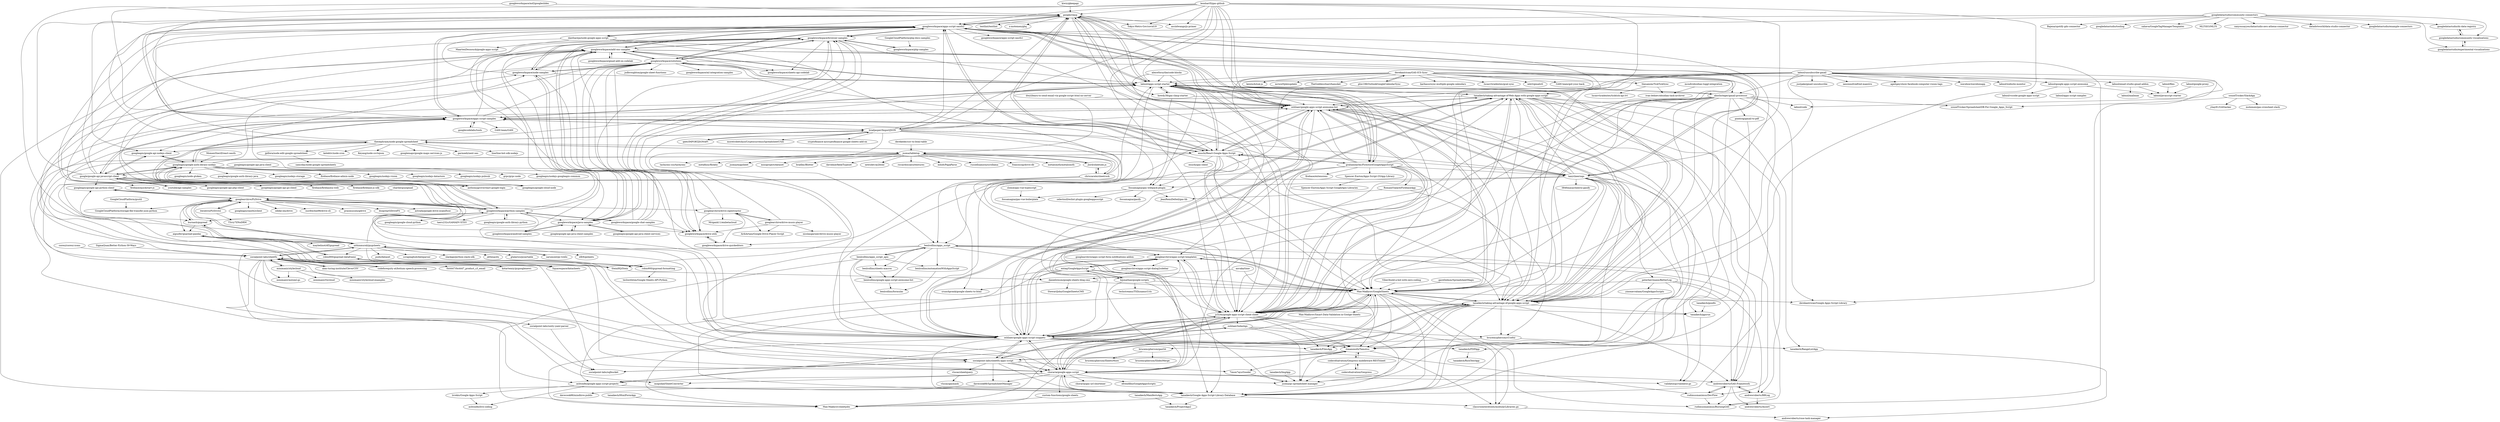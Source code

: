 digraph G {
"kiwiz/gkeepapi" -> "google/clasp" ["e"=1]
"googleworkspace/browser-samples" -> "googleworkspace/add-ons-samples"
"googleworkspace/browser-samples" -> "googleworkspace/solutions"
"googleworkspace/browser-samples" -> "googleworkspace/drive-utils"
"googleworkspace/browser-samples" -> "googleworkspace/node-samples"
"googleworkspace/browser-samples" -> "googleworkspace/drive-quickeditors"
"googleworkspace/browser-samples" -> "googleworkspace/php-samples"
"googleworkspace/browser-samples" -> "googleworkspace/apps-script-oauth2"
"googleworkspace/browser-samples" -> "labnol/apps-script-starter"
"googleworkspace/browser-samples" -> "googleworkspace/sheets-api-codelab"
"googleworkspace/browser-samples" -> "googleworkspace/java-samples"
"derekantrican/GAS-ICS-Sync" -> "derekantrican/Google-Apps-Script-Library"
"derekantrican/GAS-ICS-Sync" -> "phw198/OutlookGoogleCalendarSync" ["e"=1]
"derekantrican/GAS-ICS-Sync" -> "karbassi/sync-multiple-google-calendars"
"derekantrican/GAS-ICS-Sync" -> "oshliaer/google-apps-script-awesome-list"
"derekantrican/GAS-ICS-Sync" -> "lucasvtiradentes/gcal-sync"
"derekantrican/GAS-ICS-Sync" -> "labnol/apps-script-starter"
"derekantrican/GAS-ICS-Sync" -> "mbrt/gmailctl" ["e"=1]
"derekantrican/GAS-ICS-Sync" -> "thesamim/TickTickSync"
"derekantrican/GAS-ICS-Sync" -> "ahochsteger/gmail-processor"
"derekantrican/GAS-ICS-Sync" -> "tanaikech/taking-advantage-of-google-apps-script"
"derekantrican/GAS-ICS-Sync" -> "GAM-team/got-your-back" ["e"=1]
"derekantrican/GAS-ICS-Sync" -> "kewisch/ical.js" ["e"=1]
"derekantrican/GAS-ICS-Sync" -> "googlearchive/apps-script-templates"
"derekantrican/GAS-ICS-Sync" -> "mrworf/plexupdate" ["e"=1]
"derekantrican/GAS-ICS-Sync" -> "TheGoddessInari/hamsket" ["e"=1]
"Viber/build-a-bot-with-zero-coding" -> "Max-Makhrov/GoogleSheets" ["e"=1]
"coreui/coreui-icons" -> "socialpoint-labs/sheetfu" ["e"=1]
"google/clasp" -> "oshliaer/google-apps-script-awesome-list"
"google/clasp" -> "labnol/apps-script-starter"
"google/clasp" -> "googleworkspace/apps-script-oauth2"
"google/clasp" -> "googleworkspace/apps-script-samples"
"google/clasp" -> "enuchi/React-Google-Apps-Script"
"google/clasp" -> "Tokyo-Metro-Gov/covid19" ["e"=1]
"google/clasp" -> "asciidwango/js-primer" ["e"=1]
"google/clasp" -> "howdy39/gas-clasp-starter"
"google/clasp" -> "textlint/textlint" ["e"=1]
"google/clasp" -> "danthareja/node-google-apps-script"
"google/clasp" -> "x-motemen/ghq" ["e"=1]
"google/clasp" -> "grahamearley/FirestoreGoogleAppsScript"
"google/clasp" -> "jc324x/google-apps-script-cheat-sheet"
"google/clasp" -> "googleapis/google-api-nodejs-client" ["e"=1]
"google/clasp" -> "tanaikech/taking-advantage-of-google-apps-script"
"labnol/apps-script-starter" -> "oshliaer/google-apps-script-awesome-list"
"labnol/apps-script-starter" -> "enuchi/React-Google-Apps-Script"
"labnol/apps-script-starter" -> "jc324x/google-apps-script-cheat-sheet"
"labnol/apps-script-starter" -> "tanaikech/taking-advantage-of-google-apps-script"
"labnol/apps-script-starter" -> "googleworkspace/apps-script-oauth2"
"labnol/apps-script-starter" -> "google/clasp"
"labnol/apps-script-starter" -> "oshliaer/google-apps-script-snippets"
"labnol/apps-script-starter" -> "Max-Makhrov/GoogleSheets"
"labnol/apps-script-starter" -> "googleworkspace/apps-script-samples"
"labnol/apps-script-starter" -> "tanaikech/taking-advantage-of-Web-Apps-with-google-apps-script"
"labnol/apps-script-starter" -> "howdy39/gas-clasp-starter"
"labnol/apps-script-starter" -> "googleworkspace/solutions"
"labnol/apps-script-starter" -> "googleworkspace/add-ons-samples"
"labnol/apps-script-starter" -> "fossamagna/gas-webpack-plugin"
"labnol/apps-script-starter" -> "ahochsteger/gmail-processor"
"grahamearley/FirestoreGoogleAppsScript" -> "RomainVialard/FirebaseApp"
"grahamearley/FirestoreGoogleAppsScript" -> "oshliaer/google-apps-script-awesome-list"
"grahamearley/FirestoreGoogleAppsScript" -> "googleworkspace/apps-script-oauth2"
"grahamearley/FirestoreGoogleAppsScript" -> "tanaikech/taking-advantage-of-google-apps-script"
"grahamearley/FirestoreGoogleAppsScript" -> "labnol/apps-script-starter"
"grahamearley/FirestoreGoogleAppsScript" -> "enuchi/React-Google-Apps-Script"
"grahamearley/FirestoreGoogleAppsScript" -> "google/clasp"
"grahamearley/FirestoreGoogleAppsScript" -> "Max-Makhrov/GoogleSheets"
"grahamearley/FirestoreGoogleAppsScript" -> "choraria/google-apps-script"
"grahamearley/FirestoreGoogleAppsScript" -> "tani/cheeriogs"
"grahamearley/FirestoreGoogleAppsScript" -> "jc324x/google-apps-script-cheat-sheet"
"grahamearley/FirestoreGoogleAppsScript" -> "tanaikech/taking-advantage-of-Web-Apps-with-google-apps-script"
"grahamearley/FirestoreGoogleAppsScript" -> "oshliaer/google-apps-script-snippets"
"grahamearley/FirestoreGoogleAppsScript" -> "firebase/extensions" ["e"=1]
"grahamearley/FirestoreGoogleAppsScript" -> "Spencer-Easton/Apps-Script-GSApp-Library"
"tanaikech/taking-advantage-of-Web-Apps-with-google-apps-script" -> "tanaikech/taking-advantage-of-google-apps-script"
"tanaikech/taking-advantage-of-Web-Apps-with-google-apps-script" -> "choraria/google-apps-script"
"tanaikech/taking-advantage-of-Web-Apps-with-google-apps-script" -> "oshliaer/google-apps-script-snippets"
"tanaikech/taking-advantage-of-Web-Apps-with-google-apps-script" -> "jc324x/google-apps-script-cheat-sheet"
"tanaikech/taking-advantage-of-Web-Apps-with-google-apps-script" -> "tanaikech/Google-Apps-Script-Library-Database"
"tanaikech/taking-advantage-of-Web-Apps-with-google-apps-script" -> "tanaikech/ggsrun"
"tanaikech/taking-advantage-of-Web-Apps-with-google-apps-script" -> "socialpoint-labs/sheetfu-apps-script"
"tanaikech/taking-advantage-of-Web-Apps-with-google-apps-script" -> "Max-Makhrov/GoogleSheets"
"tanaikech/taking-advantage-of-Web-Apps-with-google-apps-script" -> "oshliaer/google-apps-script-awesome-list"
"tanaikech/taking-advantage-of-Web-Apps-with-google-apps-script" -> "labnol/apps-script-starter"
"tanaikech/taking-advantage-of-Web-Apps-with-google-apps-script" -> "andrewroberts/BBLog"
"tanaikech/taking-advantage-of-Web-Apps-with-google-apps-script" -> "andrewroberts/GAS-Framework"
"tanaikech/taking-advantage-of-Web-Apps-with-google-apps-script" -> "rudimusmaximus/DevFlow"
"tanaikech/taking-advantage-of-Web-Apps-with-google-apps-script" -> "tanaikech/RangeListApp"
"tanaikech/taking-advantage-of-Web-Apps-with-google-apps-script" -> "rudimusmaximus/BurningGAS"
"enuchi/React-Google-Apps-Script" -> "labnol/apps-script-starter"
"enuchi/React-Google-Apps-Script" -> "oshliaer/google-apps-script-awesome-list"
"enuchi/React-Google-Apps-Script" -> "google/clasp"
"enuchi/React-Google-Apps-Script" -> "googleworkspace/apps-script-oauth2"
"enuchi/React-Google-Apps-Script" -> "tanaikech/taking-advantage-of-google-apps-script"
"enuchi/React-Google-Apps-Script" -> "oshliaer/google-apps-script-snippets"
"enuchi/React-Google-Apps-Script" -> "enuchi/gas-client"
"enuchi/React-Google-Apps-Script" -> "tanaikech/taking-advantage-of-Web-Apps-with-google-apps-script"
"enuchi/React-Google-Apps-Script" -> "jc324x/google-apps-script-cheat-sheet"
"enuchi/React-Google-Apps-Script" -> "fossamagna/gas-webpack-plugin"
"enuchi/React-Google-Apps-Script" -> "ashtonfei/google-apps-script-projects"
"enuchi/React-Google-Apps-Script" -> "googleworkspace/apps-script-samples"
"enuchi/React-Google-Apps-Script" -> "socialpoint-labs/sheetfu-apps-script"
"enuchi/React-Google-Apps-Script" -> "grahamearley/FirestoreGoogleAppsScript"
"enuchi/React-Google-Apps-Script" -> "Max-Makhrov/GoogleSheets"
"tanaikech/taking-advantage-of-google-apps-script" -> "oshliaer/google-apps-script-snippets"
"tanaikech/taking-advantage-of-google-apps-script" -> "tanaikech/Google-Apps-Script-Library-Database"
"tanaikech/taking-advantage-of-google-apps-script" -> "tanaikech/taking-advantage-of-Web-Apps-with-google-apps-script"
"tanaikech/taking-advantage-of-google-apps-script" -> "jc324x/google-apps-script-cheat-sheet"
"tanaikech/taking-advantage-of-google-apps-script" -> "choraria/google-apps-script"
"tanaikech/taking-advantage-of-google-apps-script" -> "oshliaer/google-apps-script-awesome-list"
"tanaikech/taking-advantage-of-google-apps-script" -> "labnol/apps-script-starter"
"tanaikech/taking-advantage-of-google-apps-script" -> "Max-Makhrov/GoogleSheets"
"tanaikech/taking-advantage-of-google-apps-script" -> "andrewroberts/GAS-Framework"
"tanaikech/taking-advantage-of-google-apps-script" -> "tanaikech/ggsrun"
"tanaikech/taking-advantage-of-google-apps-script" -> "itmammoth/Tamotsu"
"tanaikech/taking-advantage-of-google-apps-script" -> "ashtonfei/google-apps-script-projects"
"tanaikech/taking-advantage-of-google-apps-script" -> "jsoma/gs-spreadsheet-manager"
"tanaikech/taking-advantage-of-google-apps-script" -> "tanaikech/FilesApp"
"tanaikech/taking-advantage-of-google-apps-script" -> "brucemcpherson/cUseful"
"charlierguo/gmail" -> "googlearchive/PyDrive" ["e"=1]
"googleworkspace/python-samples" -> "googlearchive/PyDrive"
"googleworkspace/python-samples" -> "googleapis/google-api-python-client" ["e"=1]
"googleworkspace/python-samples" -> "googleworkspace/apps-script-samples"
"googleworkspace/python-samples" -> "googleworkspace/google-chat-samples"
"googleworkspace/python-samples" -> "googleworkspace/browser-samples"
"googleworkspace/python-samples" -> "googleapis/google-auth-library-python" ["e"=1]
"googleworkspace/python-samples" -> "googleworkspace/apps-script-oauth2"
"googleworkspace/python-samples" -> "googleworkspace/solutions"
"googleworkspace/python-samples" -> "burnash/gspread" ["e"=1]
"googleworkspace/python-samples" -> "googleworkspace/node-samples"
"googleworkspace/python-samples" -> "googleworkspace/android-samples" ["e"=1]
"googleworkspace/python-samples" -> "googleapis/google-cloud-python" ["e"=1]
"googleworkspace/python-samples" -> "googleworkspace/java-samples"
"googleworkspace/python-samples" -> "googleworkspace/add-ons-samples"
"googleworkspace/python-samples" -> "taers232c/GAMADV-XTD3" ["e"=1]
"googleapis/google-api-python-client" -> "googleworkspace/python-samples" ["e"=1]
"googleapis/google-api-python-client" -> "googlearchive/PyDrive" ["e"=1]
"googleapis/google-cloud-node" -> "googleapis/google-auth-library-nodejs" ["e"=1]
"youtube/api-samples" -> "google/google-api-javascript-client" ["e"=1]
"howdy39/gas-clasp-starter" -> "fossamagna/gas-webpack-plugin"
"howdy39/gas-clasp-starter" -> "labnol/apps-script-starter"
"howdy39/gas-clasp-starter" -> "tanaikech/taking-advantage-of-google-apps-script"
"googleworkspace/apps-script-samples" -> "oshliaer/google-apps-script-awesome-list"
"googleworkspace/apps-script-samples" -> "googleworkspace/apps-script-oauth2"
"googleworkspace/apps-script-samples" -> "google/clasp"
"googleworkspace/apps-script-samples" -> "labnol/apps-script-starter"
"googleworkspace/apps-script-samples" -> "jc324x/google-apps-script-cheat-sheet"
"googleworkspace/apps-script-samples" -> "googleworkspace/solutions"
"googleworkspace/apps-script-samples" -> "enuchi/React-Google-Apps-Script"
"googleworkspace/apps-script-samples" -> "googleworkspace/python-samples"
"googleworkspace/apps-script-samples" -> "googleworkspace/add-ons-samples"
"googleworkspace/apps-script-samples" -> "googlecodelabs/tools" ["e"=1]
"googleworkspace/apps-script-samples" -> "bradjasper/ImportJSON"
"googleworkspace/apps-script-samples" -> "google/google-api-javascript-client"
"googleworkspace/apps-script-samples" -> "tanaikech/taking-advantage-of-google-apps-script"
"googleworkspace/apps-script-samples" -> "GAM-team/GAM" ["e"=1]
"googleworkspace/apps-script-samples" -> "googleapis/google-api-nodejs-client" ["e"=1]
"googleworkspace/node-samples" -> "googleworkspace/browser-samples"
"googleworkspace/node-samples" -> "googleworkspace/drive-utils"
"googleworkspace/node-samples" -> "googleworkspace/add-ons-samples"
"googleworkspace/node-samples" -> "googleworkspace/solutions"
"googleworkspace/node-samples" -> "googleworkspace/java-samples"
"googleworkspace/node-samples" -> "googleworkspace/apps-script-oauth2"
"googleworkspace/node-samples" -> "labnol/apps-script-starter"
"googleworkspace/add-ons-samples" -> "googleworkspace/solutions"
"googleworkspace/add-ons-samples" -> "googleworkspace/browser-samples"
"googleworkspace/add-ons-samples" -> "googleworkspace/gmail-add-on-codelab"
"googleworkspace/add-ons-samples" -> "googleworkspace/sheets-api-codelab"
"googleworkspace/add-ons-samples" -> "googleworkspace/drive-utils"
"googleworkspace/add-ons-samples" -> "choraria/google-apps-script"
"googleworkspace/add-ons-samples" -> "tanaikech/taking-advantage-of-google-apps-script"
"googleworkspace/add-ons-samples" -> "googleworkspace/apps-script-oauth2"
"googleworkspace/add-ons-samples" -> "labnol/apps-script-starter"
"googleworkspace/add-ons-samples" -> "oshliaer/google-apps-script-snippets"
"googleworkspace/add-ons-samples" -> "googleworkspace/node-samples"
"googleworkspace/add-ons-samples" -> "rudimusmaximus/BurningGAS"
"googleworkspace/add-ons-samples" -> "tanaikech/Google-Apps-Script-Library-Database"
"socialpoint-labs/sheetfu-apps-script" -> "itmammoth/Tamotsu"
"socialpoint-labs/sheetfu-apps-script" -> "jsoma/gs-spreadsheet-manager"
"socialpoint-labs/sheetfu-apps-script" -> "7imon7ays/Goodel"
"socialpoint-labs/sheetfu-apps-script" -> "socialpoint-labs/sqlbucket"
"socialpoint-labs/sheetfu-apps-script" -> "oshliaer/google-apps-script-snippets"
"socialpoint-labs/sheetfu-apps-script" -> "jc324x/google-apps-script-cheat-sheet"
"socialpoint-labs/sheetfu-apps-script" -> "davecook88/SpreadsheetManager"
"socialpoint-labs/sheetfu-apps-script" -> "vlucas/sheetquery"
"socialpoint-labs/sheetfu-apps-script" -> "tanaikech/Google-Apps-Script-Library-Database"
"socialpoint-labs/sheetfu-apps-script" -> "choraria/google-apps-script"
"socialpoint-labs/sheetfu" -> "socialpoint-labs/sqlbucket"
"socialpoint-labs/sheetfu" -> "socialpoint-labs/sheetfu-apps-script"
"socialpoint-labs/sheetfu" -> "Squarespace/datasheets" ["e"=1]
"socialpoint-labs/sheetfu" -> "SteinHQ/Stein" ["e"=1]
"socialpoint-labs/sheetfu" -> "nithinmurali/pygsheets"
"socialpoint-labs/sheetfu" -> "alan-turing-institute/CleverCSV" ["e"=1]
"socialpoint-labs/sheetfu" -> "codeforequity-at/botium-speech-processing" ["e"=1]
"socialpoint-labs/sheetfu" -> "minimaxir/stylecloud"
"socialpoint-labs/sheetfu" -> "socialpoint-labs/unity-yaml-parser"
"socialpoint-labs/sheetfu" -> "oshliaer/google-apps-script-awesome-list"
"socialpoint-labs/sheetfu" -> "minimaxir/automl-gs" ["e"=1]
"socialpoint-labs/sheetfu" -> "0x4447/0x4447_product_s3_email" ["e"=1]
"socialpoint-labs/sheetfu" -> "kotartemiy/pygooglenews" ["e"=1]
"googleworkspace/php-samples" -> "googleworkspace/browser-samples"
"googleapis/google-api-java-client-services" -> "googleworkspace/java-samples" ["e"=1]
"googleworkspace/java-samples" -> "googleapis/google-api-java-client-services" ["e"=1]
"googleworkspace/java-samples" -> "googleworkspace/android-samples" ["e"=1]
"googleworkspace/java-samples" -> "googleworkspace/node-samples"
"googleworkspace/java-samples" -> "google/google-api-java-client-samples" ["e"=1]
"googleworkspace/java-samples" -> "googleworkspace/browser-samples"
"googleworkspace/java-samples" -> "googleworkspace/add-ons-samples"
"SteinHQ/Stein" -> "socialpoint-labs/sheetfu" ["e"=1]
"SteinHQ/Stein" -> "danielireson/google-sheets-blog-cms" ["e"=1]
"googledatastudio/community-connectors" -> "googledatastudio/example-connectors"
"googledatastudio/community-connectors" -> "googledatastudio/ds-data-registry"
"googledatastudio/community-connectors" -> "Bajena/spotify-gds-connector"
"googledatastudio/community-connectors" -> "googledatastudio/community-visualizations"
"googledatastudio/community-connectors" -> "googledatastudio/tooling"
"googledatastudio/community-connectors" -> "googledatastudio/experimental-visualizations"
"googledatastudio/community-connectors" -> "sahava/GoogleTagManagerTemplates" ["e"=1]
"googledatastudio/community-connectors" -> "MLTSEO/MLTS" ["e"=1]
"googledatastudio/community-connectors" -> "canyousayyes/datastudio-aws-athena-connector"
"googledatastudio/community-connectors" -> "datadotworld/data-studio-connector"
"googledatastudio/community-connectors" -> "googleworkspace/apps-script-oauth2"
"googledatastudio/community-connectors" -> "googleworkspace/browser-samples"
"googlearchive/PyDrive" -> "googleworkspace/python-samples"
"googlearchive/PyDrive" -> "iterative/PyDrive2"
"googlearchive/PyDrive" -> "googleapis/google-api-python-client" ["e"=1]
"googlearchive/PyDrive" -> "burnash/gspread" ["e"=1]
"googlearchive/PyDrive" -> "googleapis/oauth2client" ["e"=1]
"googlearchive/PyDrive" -> "nithinmurali/pygsheets"
"googlearchive/PyDrive" -> "odeke-em/drive" ["e"=1]
"googlearchive/PyDrive" -> "nurdtechie98/drive-cli" ["e"=1]
"googlearchive/PyDrive" -> "prasmussen/gdrive" ["e"=1]
"googlearchive/PyDrive" -> "googlearchive/drive-zipextractor"
"googlearchive/PyDrive" -> "googleworkspace/drive-utils"
"googlearchive/PyDrive" -> "aiguofer/gspread-pandas"
"googlearchive/PyDrive" -> "GoogleCloudPlatform/storage-file-transfer-json-python"
"googlearchive/PyDrive" -> "dsoprea/GDriveFS" ["e"=1]
"googlearchive/PyDrive" -> "astrada/google-drive-ocamlfuse" ["e"=1]
"labnol/google-apps-script-awesome" -> "labnol/apps-script-samples"
"labnol/google-apps-script-awesome" -> "labnol/javascript-starter"
"labnol/google-apps-script-awesome" -> "labnol/vscode-google-apps-script"
"alan-turing-institute/CleverCSV" -> "socialpoint-labs/sheetfu" ["e"=1]
"googlearchive/drive-zipextractor" -> "googleworkspace/drive-utils"
"googlearchive/drive-zipextractor" -> "googleworkspace/drive-quickeditors"
"googlearchive/drive-zipextractor" -> "googlearchive/drive-music-player"
"googlearchive/drive-zipextractor" -> "googleworkspace/solutions"
"googlearchive/drive-zipextractor" -> "googleworkspace/browser-samples"
"googlearchive/drive-zipextractor" -> "Mrigank11/embetacloud" ["e"=1]
"googlearchive/drive-zipextractor" -> "ArdiArtani/Google-Drive-Player-Script" ["e"=1]
"clomie/gas-vue-typescript" -> "fossamagna/gas-vue-boilerplate"
"googleworkspace/drive-utils" -> "googleworkspace/drive-quickeditors"
"googledatastudio/experimental-visualizations" -> "googledatastudio/community-visualizations"
"socialpoint-labs/unity-yaml-parser" -> "socialpoint-labs/sqlbucket"
"hijonathan/google-scripts" -> "oshliaer/google-apps-script-snippets"
"hijonathan/google-scripts" -> "entaq/GoogleAppsScript"
"hijonathan/google-scripts" -> "Max-Makhrov/GoogleSheets"
"hijonathan/google-scripts" -> "googlearchive/apps-script-templates"
"hijonathan/google-scripts" -> "techstreams/TSDynamicUrls"
"hijonathan/google-scripts" -> "jsoma/gs-spreadsheet-manager"
"tani/cheeriogs" -> "3846masa/cheerio-gasify"
"tani/cheeriogs" -> "tanaikech/taking-advantage-of-google-apps-script"
"tani/cheeriogs" -> "oshliaer/google-apps-script-awesome-list"
"tani/cheeriogs" -> "fossamagna/gas-webpack-plugin"
"tani/cheeriogs" -> "choraria/google-apps-script"
"tani/cheeriogs" -> "googleworkspace/apps-script-oauth2"
"tani/cheeriogs" -> "itmammoth/Tamotsu"
"tani/cheeriogs" -> "jc324x/google-apps-script-cheat-sheet"
"tani/cheeriogs" -> "tanaikech/taking-advantage-of-Web-Apps-with-google-apps-script"
"tani/cheeriogs" -> "tanaikech/Google-Apps-Script-Library-Database"
"tani/cheeriogs" -> "validatorgs/validator.gs"
"tani/cheeriogs" -> "peterherrmann/BetterLog"
"tani/cheeriogs" -> "enuchi/React-Google-Apps-Script"
"tani/cheeriogs" -> "Max-Makhrov/GoogleSheets"
"tani/cheeriogs" -> "labnol/apps-script-starter"
"robin900/gspread-formatting" -> "robin900/gspread-dataframe"
"robin900/gspread-formatting" -> "techwithtim/Google-Sheets-API-Python"
"tanaikech/goodls" -> "tanaikech/ggsrun" ["e"=1]
"googleworkspace/google-chat-samples" -> "googleworkspace/add-ons-samples"
"googleworkspace/google-chat-samples" -> "googleworkspace/solutions"
"googleworkspace/google-chat-samples" -> "googleworkspace/python-samples"
"googleworkspace/google-chat-samples" -> "googleworkspace/drive-utils"
"googleworkspace/google-chat-samples" -> "googleworkspace/browser-samples"
"googleworkspace/google-chat-samples" -> "googleworkspace/apps-script-oauth2"
"classroomtechtools/modularLibraries.gs" -> "andrewroberts/rose-task-manager"
"danielireson/google-sheets-blog-cms" -> "StewartJohn/GoogleSheetsCMS"
"danielireson/google-sheets-blog-cms" -> "Max-Makhrov/GoogleSheets"
"danielireson/google-sheets-blog-cms" -> "crunchprank/google-sheets-to-html"
"googleworkspace/android-samples" -> "googleworkspace/java-samples" ["e"=1]
"googledatastudio/community-visualizations" -> "googledatastudio/experimental-visualizations"
"googledatastudio/community-visualizations" -> "googledatastudio/ds-data-registry"
"tanaikech/RangeListApp" -> "andrewroberts/rose-task-manager"
"labnol/google-proxy" -> "labnol/javascript-starter"
"labnol/email-studio-gmail-addon" -> "labnol/javascript-starter"
"labnol/email-studio-gmail-addon" -> "labnol/mailman"
"socialpoint-labs/sqlbucket" -> "socialpoint-labs/sheetfu-apps-script"
"coderofsalvation/Gexpress" -> "coderofsalvation/Gexpress-middleware-RESTsheet"
"choraria/google-apps-script" -> "tanaikech/Google-Apps-Script-Library-Database"
"choraria/google-apps-script" -> "validatorgs/validator.gs"
"choraria/google-apps-script" -> "jc324x/google-apps-script-cheat-sheet"
"choraria/google-apps-script" -> "tanaikech/taking-advantage-of-google-apps-script"
"choraria/google-apps-script" -> "oshliaer/google-apps-script-snippets"
"choraria/google-apps-script" -> "Max-Makhrov/sheetjobs"
"choraria/google-apps-script" -> "custom-functions/google-sheets"
"choraria/google-apps-script" -> "Max-Makhrov/GoogleSheets"
"choraria/google-apps-script" -> "choraria/gas-url-shortener"
"choraria/google-apps-script" -> "efremfilho/GoogleAppsScripts"
"choraria/google-apps-script" -> "tanaikech/taking-advantage-of-Web-Apps-with-google-apps-script"
"choraria/google-apps-script" -> "mogsdad/SheetConverter"
"choraria/google-apps-script" -> "ashtonfei/google-apps-script-projects"
"choraria/google-apps-script" -> "andrewroberts/GAS-Framework"
"choraria/google-apps-script" -> "davecook88/SpreadsheetManager"
"tanaikech/ManifestsApp" -> "tanaikech/ProjectApp2"
"googleworkspace/solutions" -> "googleworkspace/add-ons-samples"
"googleworkspace/solutions" -> "googleworkspace/browser-samples"
"googleworkspace/solutions" -> "jc324x/google-apps-script-cheat-sheet"
"googleworkspace/solutions" -> "googleworkspace/drive-utils"
"googleworkspace/solutions" -> "labnol/apps-script-starter"
"googleworkspace/solutions" -> "jsdbroughton/google-sheet-functions"
"googleworkspace/solutions" -> "choraria/google-apps-script"
"googleworkspace/solutions" -> "googleworkspace/sheets-api-codelab"
"googleworkspace/solutions" -> "googleworkspace/apps-script-oauth2"
"googleworkspace/solutions" -> "tanaikech/taking-advantage-of-google-apps-script"
"googleworkspace/solutions" -> "googleworkspace/node-samples"
"googleworkspace/solutions" -> "oshliaer/google-apps-script-snippets"
"googleworkspace/solutions" -> "googleworkspace/ml-integration-samples"
"andrewroberts/BBLog" -> "andrewroberts/Assert"
"andrewroberts/BBLog" -> "andrewroberts/GAS-Framework"
"googledatastudio/ds-data-registry" -> "googledatastudio/community-visualizations"
"googleworkspace/gmail-add-on-codelab" -> "googleworkspace/add-ons-samples"
"benlcollins/sheets-macros" -> "benlcollins/google-apps-script-awesome-list"
"benlcollins/google-apps-script-awesome-list" -> "benlcollins/formulas"
"Max-Makhrov/Smart-Data-Validation-in-Goolge-Sheets" -> "Max-Makhrov/sheetjobs"
"coderofsalvation/Gexpress-middleware-RESTsheet" -> "coderofsalvation/Gexpress"
"coderofsalvation/Gexpress-middleware-RESTsheet" -> "itmammoth/Tamotsu"
"coderofsalvation/Gexpress-middleware-RESTsheet" -> "jsoma/gs-spreadsheet-manager"
"google/google-api-javascript-client" -> "googleapis/google-api-nodejs-client" ["e"=1]
"google/google-api-javascript-client" -> "googleapis/google-auth-library-nodejs"
"google/google-api-javascript-client" -> "googleworkspace/browser-samples"
"google/google-api-javascript-client" -> "googleworkspace/apps-script-oauth2"
"google/google-api-javascript-client" -> "googleworkspace/apps-script-samples"
"google/google-api-javascript-client" -> "googleapis/google-cloud-node" ["e"=1]
"google/google-api-javascript-client" -> "googleapis/google-api-python-client" ["e"=1]
"google/google-api-javascript-client" -> "googleapis/google-api-php-client" ["e"=1]
"google/google-api-javascript-client" -> "googleapis/google-api-go-client" ["e"=1]
"google/google-api-javascript-client" -> "firebase/firebaseui-web" ["e"=1]
"google/google-api-javascript-client" -> "google/clasp"
"google/google-api-javascript-client" -> "firebase/firebase-js-sdk" ["e"=1]
"google/google-api-javascript-client" -> "youtube/api-samples" ["e"=1]
"google/google-api-javascript-client" -> "firebase/quickstart-js" ["e"=1]
"google/google-api-javascript-client" -> "anthonyjgrove/react-google-login" ["e"=1]
"googleworkspace/apps-script-oauth2" -> "oshliaer/google-apps-script-awesome-list"
"googleworkspace/apps-script-oauth2" -> "labnol/apps-script-starter"
"googleworkspace/apps-script-oauth2" -> "googleworkspace/apps-script-samples"
"googleworkspace/apps-script-oauth2" -> "google/clasp"
"googleworkspace/apps-script-oauth2" -> "enuchi/React-Google-Apps-Script"
"googleworkspace/apps-script-oauth2" -> "googleworkspace/add-ons-samples"
"googleworkspace/apps-script-oauth2" -> "jc324x/google-apps-script-cheat-sheet"
"googleworkspace/apps-script-oauth2" -> "googleworkspace/apps-script-oauth1"
"googleworkspace/apps-script-oauth2" -> "tanaikech/taking-advantage-of-google-apps-script"
"googleworkspace/apps-script-oauth2" -> "danthareja/node-google-apps-script"
"googleworkspace/apps-script-oauth2" -> "googleworkspace/solutions"
"googleworkspace/apps-script-oauth2" -> "grahamearley/FirestoreGoogleAppsScript"
"googleworkspace/apps-script-oauth2" -> "googleworkspace/browser-samples"
"googleworkspace/apps-script-oauth2" -> "tani/cheeriogs"
"googleworkspace/apps-script-oauth2" -> "oshliaer/google-apps-script-snippets"
"soundTricker/SlackApp" -> "motemen/gas-cronsheet-slack"
"soundTricker/SlackApp" -> "yhay81/GASlacker"
"soundTricker/SlackApp" -> "soundTricker/SpreadsheetDB-For-Google_Apps_Script"
"burnash/gspread" -> "nithinmurali/pygsheets" ["e"=1]
"burnash/gspread" -> "googlearchive/PyDrive" ["e"=1]
"burnash/gspread" -> "aiguofer/gspread-pandas" ["e"=1]
"kotartemiy/pygooglenews" -> "socialpoint-labs/sheetfu" ["e"=1]
"google/google-api-java-client-samples" -> "googleworkspace/java-samples" ["e"=1]
"googleapis/google-api-java-client" -> "googleworkspace/java-samples" ["e"=1]
"googleapis/google-api-java-client" -> "google/google-api-javascript-client" ["e"=1]
"googlearchive/apps-script-form-notifications-addon" -> "googlearchive/apps-script-dialog2sidebar"
"minimaxir/stylecloud" -> "minimaxir/twcloud"
"minimaxir/stylecloud" -> "socialpoint-labs/sheetfu"
"minimaxir/stylecloud" -> "minimaxir/stylecloud-examples"
"minimaxir/stylecloud" -> "minimaxir/automl-gs" ["e"=1]
"codeforequity-at/botium-speech-processing" -> "socialpoint-labs/sheetfu" ["e"=1]
"iterative/PyDrive2" -> "googlearchive/PyDrive"
"iterative/PyDrive2" -> "T3rry7f/NoDRM" ["e"=1]
"googlearchive/drive-music-player" -> "googlearchive/drive-zipextractor"
"googlearchive/drive-music-player" -> "googleworkspace/drive-utils"
"googlearchive/drive-music-player" -> "googleworkspace/browser-samples"
"googlearchive/drive-music-player" -> "ArdiArtani/Google-Drive-Player-Script" ["e"=1]
"googlearchive/drive-music-player" -> "nicolasgarnier/drive-music-player"
"googlearchive/apps-script-templates" -> "Max-Makhrov/GoogleSheets"
"googlearchive/apps-script-templates" -> "oshliaer/google-apps-script-snippets"
"googlearchive/apps-script-templates" -> "googlearchive/apps-script-dialog2sidebar"
"googlearchive/apps-script-templates" -> "jc324x/google-apps-script-cheat-sheet"
"googlearchive/apps-script-templates" -> "andrewroberts/GAS-Framework"
"googlearchive/apps-script-templates" -> "tanaikech/Google-Apps-Script-Library-Database"
"googlearchive/apps-script-templates" -> "entaq/GoogleAppsScript"
"qeet/IMPORTJSONAPI" -> "bradjasper/ImportJSON"
"ashtonfei/google-apps-script-projects" -> "ashtonfei/live-coding"
"ashtonfei/google-apps-script-projects" -> "tanaikech/Google-Apps-Script-Library-Database"
"ashtonfei/google-apps-script-projects" -> "lsvekis/Google-Apps-Script"
"garethdmm/SpreadsheetMagic" -> "Max-Makhrov/GoogleSheets"
"tanaikech/Google-Apps-Script-Library-Database" -> "tanaikech/ProjectApp2"
"tanaikech/Google-Apps-Script-Library-Database" -> "choraria/google-apps-script"
"tanaikech/Google-Apps-Script-Library-Database" -> "classroomtechtools/modularLibraries.gs"
"tanaikech/Google-Apps-Script-Library-Database" -> "Max-Makhrov/sheetjobs"
"pixelcog/gmail-to-pdf" -> "tanaikech/PDFApp"
"davecook88/SpreadsheetManager" -> "davecook88/mindhive-public"
"7imon7ays/Goodel" -> "jsoma/gs-spreadsheet-manager"
"jsoma/tabletop" -> "jlord/sheetsee.js" ["e"=1]
"jsoma/tabletop" -> "jsoma/mapsheet"
"jsoma/tabletop" -> "chriszarate/sheetrock"
"jsoma/tabletop" -> "misoproject/dataset" ["e"=1]
"jsoma/tabletop" -> "theoephraim/node-google-spreadsheet"
"jsoma/tabletop" -> "bradley/Blotter" ["e"=1]
"jsoma/tabletop" -> "davidmerfield/Typeset" ["e"=1]
"jsoma/tabletop" -> "newsdev/ai2html" ["e"=1]
"jsoma/tabletop" -> "riccardoscalco/textures" ["e"=1]
"jsoma/tabletop" -> "mholt/PapaParse" ["e"=1]
"jsoma/tabletop" -> "russellsamora/scrollama" ["e"=1]
"jsoma/tabletop" -> "franciscop/drive-db" ["e"=1]
"jsoma/tabletop" -> "metalsmith/metalsmith" ["e"=1]
"jsoma/tabletop" -> "tachyons-css/tachyons" ["e"=1]
"jsoma/tabletop" -> "metafizzy/flickity" ["e"=1]
"derekeder/csv-to-html-table" -> "jsoma/tabletop" ["e"=1]
"googleapis/google-auth-library-nodejs" -> "googleapis/google-api-nodejs-client" ["e"=1]
"googleapis/google-auth-library-nodejs" -> "googleapis/google-cloud-node" ["e"=1]
"googleapis/google-auth-library-nodejs" -> "google/google-api-javascript-client"
"googleapis/google-auth-library-nodejs" -> "anthonyjgrove/react-google-login" ["e"=1]
"googleapis/google-auth-library-nodejs" -> "googleapis/node-gtoken"
"googleapis/google-auth-library-nodejs" -> "googleapis/google-auth-library-java" ["e"=1]
"googleapis/google-auth-library-nodejs" -> "googleapis/nodejs-storage" ["e"=1]
"googleapis/google-auth-library-nodejs" -> "firebase/firebase-admin-node" ["e"=1]
"googleapis/google-auth-library-nodejs" -> "googleworkspace/node-samples"
"googleapis/google-auth-library-nodejs" -> "googleapis/nodejs-vision" ["e"=1]
"googleapis/google-auth-library-nodejs" -> "theoephraim/node-google-spreadsheet"
"googleapis/google-auth-library-nodejs" -> "googleapis/nodejs-datastore" ["e"=1]
"googleapis/google-auth-library-nodejs" -> "googleapis/nodejs-pubsub" ["e"=1]
"googleapis/google-auth-library-nodejs" -> "grpc/grpc-node" ["e"=1]
"googleapis/google-auth-library-nodejs" -> "googleapis/nodejs-googleapis-common" ["e"=1]
"sarumont/py-trello" -> "nithinmurali/pygsheets" ["e"=1]
"danthareja/node-google-apps-script" -> "MaartenDesnouck/google-apps-script"
"danthareja/node-google-apps-script" -> "googleworkspace/apps-script-oauth2"
"danthareja/node-google-apps-script" -> "itmammoth/Tamotsu"
"danthareja/node-google-apps-script" -> "googlearchive/apps-script-templates"
"danthareja/node-google-apps-script" -> "oshliaer/google-apps-script-snippets"
"mcndt/obsidian-toggl-integration" -> "ivan-lednev/obsidian-task-archiver" ["e"=1]
"brucemcpherson/cUseful" -> "tanaikech/RangeListApp"
"brucemcpherson/cUseful" -> "brucemcpherson/gasGit"
"vlucas/sheetquery" -> "vlucas/gasmask"
"googleworkspace/drive-quickeditors" -> "googleworkspace/drive-utils"
"brucemcpherson/gasGit" -> "brucemcpherson/SlidesMerge"
"brucemcpherson/gasGit" -> "brucemcpherson/SheetsMore"
"lsvekis/Google-Apps-Script" -> "ashtonfei/live-coding"
"benlcollins/automationWithAppsScript" -> "benlcollins/formulas"
"MomenSherif/react-oauth" -> "googleapis/google-auth-library-nodejs" ["e"=1]
"dwyl/learn-to-send-email-via-google-script-html-no-server" -> "jsoma/tabletop" ["e"=1]
"dwyl/learn-to-send-email-via-google-script-html-no-server" -> "oshliaer/google-apps-script-awesome-list" ["e"=1]
"peterherrmann/BetterLog" -> "itmammoth/Tamotsu"
"peterherrmann/BetterLog" -> "andrewroberts/BBLog"
"peterherrmann/BetterLog" -> "andrewroberts/GAS-Framework"
"peterherrmann/BetterLog" -> "Max-Makhrov/GoogleSheets"
"peterherrmann/BetterLog" -> "yinonavraham/GoogleAppsScripts"
"tanaikech/HtmlFormApp" -> "Max-Makhrov/sheetjobs"
"Spencer-Easton/Apps-Script-GSApp-Library" -> "Spencer-Easton/Apps-Script-GoogleApis-Libraries"
"andrewroberts/GAS-Framework" -> "andrewroberts/Assert"
"andrewroberts/GAS-Framework" -> "andrewroberts/BBLog"
"andrewroberts/GAS-Framework" -> "rudimusmaximus/DevFlow"
"andrewroberts/GAS-Framework" -> "rudimusmaximus/BurningGAS"
"jlord/sheetsee.js" -> "jsoma/tabletop" ["e"=1]
"jlord/sheetsee.js" -> "chriszarate/sheetrock" ["e"=1]
"chriszarate/sheetrock" -> "jsoma/tabletop"
"chriszarate/sheetrock" -> "benlcollins/apps_script"
"chriszarate/sheetrock" -> "jlord/sheetsee.js" ["e"=1]
"chriszarate/sheetrock" -> "crunchprank/google-sheets-to-html"
"chriszarate/sheetrock" -> "labnol/apps-script-starter"
"googlecodelabs/tools" -> "googleworkspace/apps-script-samples" ["e"=1]
"anthonyjgrove/react-google-login" -> "googleapis/google-auth-library-nodejs" ["e"=1]
"oshliaer/google-apps-script-snippets" -> "jc324x/google-apps-script-cheat-sheet"
"oshliaer/google-apps-script-snippets" -> "Max-Makhrov/GoogleSheets"
"oshliaer/google-apps-script-snippets" -> "tanaikech/taking-advantage-of-google-apps-script"
"oshliaer/google-apps-script-snippets" -> "choraria/google-apps-script"
"oshliaer/google-apps-script-snippets" -> "googlearchive/apps-script-templates"
"oshliaer/google-apps-script-snippets" -> "rudimusmaximus/DevFlow"
"oshliaer/google-apps-script-snippets" -> "oshliaer/google-apps-script-awesome-list"
"oshliaer/google-apps-script-snippets" -> "tanaikech/FilesApp"
"oshliaer/google-apps-script-snippets" -> "tanaikech/Google-Apps-Script-Library-Database"
"oshliaer/google-apps-script-snippets" -> "tanaikech/PDFApp"
"oshliaer/google-apps-script-snippets" -> "tanaikech/taking-advantage-of-Web-Apps-with-google-apps-script"
"oshliaer/google-apps-script-snippets" -> "socialpoint-labs/sheetfu-apps-script"
"oshliaer/google-apps-script-snippets" -> "Max-Makhrov/sheetjobs"
"oshliaer/google-apps-script-snippets" -> "itmammoth/Tamotsu"
"oshliaer/google-apps-script-snippets" -> "oshliaer/lodashgs"
"benlcollins/apps_script" -> "choraria/google-apps-script"
"benlcollins/apps_script" -> "benlcollins/apps_script_apis"
"benlcollins/apps_script" -> "benlcollins/google-apps-script-awesome-list"
"benlcollins/apps_script" -> "Max-Makhrov/GoogleSheets"
"benlcollins/apps_script" -> "andrewroberts/GAS-Framework"
"benlcollins/apps_script" -> "benlcollins/automationWithAppsScript"
"benlcollins/apps_script" -> "benlcollins/sheets-macros"
"benlcollins/apps_script" -> "tanaikech/Google-Apps-Script-Library-Database"
"benlcollins/apps_script" -> "mogsdad/SheetConverter"
"benlcollins/apps_script" -> "googlearchive/apps-script-templates"
"labnol/files" -> "labnol/javascript-starter"
"custom-functions/google-sheets" -> "Max-Makhrov/sheetjobs"
"alexwforsythe/code-blocks" -> "jc324x/google-apps-script-cheat-sheet"
"alexwforsythe/code-blocks" -> "oshliaer/google-apps-script-awesome-list"
"alexwforsythe/code-blocks" -> "labnol/apps-script-starter"
"jc324x/google-apps-script-cheat-sheet" -> "oshliaer/google-apps-script-snippets"
"jc324x/google-apps-script-cheat-sheet" -> "Max-Makhrov/GoogleSheets"
"jc324x/google-apps-script-cheat-sheet" -> "oshliaer/google-apps-script-awesome-list"
"jc324x/google-apps-script-cheat-sheet" -> "choraria/google-apps-script"
"jc324x/google-apps-script-cheat-sheet" -> "tanaikech/taking-advantage-of-google-apps-script"
"jc324x/google-apps-script-cheat-sheet" -> "labnol/apps-script-starter"
"jc324x/google-apps-script-cheat-sheet" -> "googlearchive/apps-script-templates"
"jc324x/google-apps-script-cheat-sheet" -> "tanaikech/Google-Apps-Script-Library-Database"
"jc324x/google-apps-script-cheat-sheet" -> "socialpoint-labs/sheetfu-apps-script"
"jc324x/google-apps-script-cheat-sheet" -> "tanaikech/taking-advantage-of-Web-Apps-with-google-apps-script"
"jc324x/google-apps-script-cheat-sheet" -> "ashtonfei/google-apps-script-projects"
"jc324x/google-apps-script-cheat-sheet" -> "itmammoth/Tamotsu"
"jc324x/google-apps-script-cheat-sheet" -> "classroomtechtools/modularLibraries.gs"
"jc324x/google-apps-script-cheat-sheet" -> "oshliaer/lodashgs"
"jc324x/google-apps-script-cheat-sheet" -> "tanaikech/FilesApp"
"leonhartX/gas-github" -> "oshliaer/google-apps-script-awesome-list"
"leonhartX/gas-github" -> "google/clasp"
"leonhartX/gas-github" -> "googleworkspace/apps-script-samples"
"leonhartX/gas-github" -> "googleworkspace/apps-script-oauth2"
"leonhartX/gas-github" -> "labnol/apps-script-starter"
"leonhartX/gas-github" -> "tanaikech/taking-advantage-of-google-apps-script"
"leonhartX/gas-github" -> "oshliaer/google-apps-script-snippets"
"leonhartX/gas-github" -> "enuchi/React-Google-Apps-Script"
"leonhartX/gas-github" -> "jc324x/google-apps-script-cheat-sheet"
"leonhartX/gas-github" -> "tanaikech/taking-advantage-of-Web-Apps-with-google-apps-script"
"leonhartX/gas-github" -> "Tokyo-Metro-Gov/covid19" ["e"=1]
"leonhartX/gas-github" -> "grahamearley/FirestoreGoogleAppsScript"
"leonhartX/gas-github" -> "bradjasper/ImportJSON"
"leonhartX/gas-github" -> "asciidwango/js-primer" ["e"=1]
"leonhartX/gas-github" -> "tani/cheeriogs"
"nithinmurali/pygsheets" -> "burnash/gspread" ["e"=1]
"nithinmurali/pygsheets" -> "aiguofer/gspread-pandas"
"nithinmurali/pygsheets" -> "robin900/gspread-dataframe"
"nithinmurali/pygsheets" -> "socialpoint-labs/sheetfu"
"nithinmurali/pygsheets" -> "Squarespace/datasheets" ["e"=1]
"nithinmurali/pygsheets" -> "googlearchive/PyDrive"
"nithinmurali/pygsheets" -> "xflr6/gsheets"
"nithinmurali/pygsheets" -> "sarumont/py-trello" ["e"=1]
"nithinmurali/pygsheets" -> "pudo/dataset" ["e"=1]
"nithinmurali/pygsheets" -> "scrapinghub/dateparser" ["e"=1]
"nithinmurali/pygsheets" -> "slackapi/python-slack-sdk" ["e"=1]
"nithinmurali/pygsheets" -> "googleworkspace/python-samples"
"nithinmurali/pygsheets" -> "googleapis/google-api-python-client" ["e"=1]
"nithinmurali/pygsheets" -> "jd/tenacity" ["e"=1]
"nithinmurali/pygsheets" -> "gtalarico/pyairtable" ["e"=1]
"googleapis/google-auth-library-python" -> "googleworkspace/python-samples" ["e"=1]
"thesamim/TickTickSync" -> "lucasvtiradentes/ticktick-api-lvt"
"thesamim/TickTickSync" -> "ivan-lednev/obsidian-task-archiver"
"bradjasper/ImportJSON" -> "qeet/IMPORTJSONAPI"
"bradjasper/ImportJSON" -> "oshliaer/google-apps-script-awesome-list"
"bradjasper/ImportJSON" -> "moretrobetchyo/CryptocurrencySpreadsheetUtils"
"bradjasper/ImportJSON" -> "Max-Makhrov/GoogleSheets"
"bradjasper/ImportJSON" -> "googleworkspace/apps-script-oauth2"
"bradjasper/ImportJSON" -> "googleworkspace/apps-script-samples"
"bradjasper/ImportJSON" -> "labnol/apps-script-starter"
"bradjasper/ImportJSON" -> "benlcollins/apps_script"
"bradjasper/ImportJSON" -> "jc324x/google-apps-script-cheat-sheet"
"bradjasper/ImportJSON" -> "google/clasp"
"bradjasper/ImportJSON" -> "cryptofinance-ai/cryptofinance-google-sheets-add-on" ["e"=1]
"bradjasper/ImportJSON" -> "theoephraim/node-google-spreadsheet"
"bradjasper/ImportJSON" -> "SteinHQ/Stein" ["e"=1]
"bradjasper/ImportJSON" -> "tani/cheeriogs"
"bradjasper/ImportJSON" -> "oshliaer/google-apps-script-snippets"
"labnol/unsubscribe-gmail" -> "labnol/apps-script-starter"
"labnol/unsubscribe-gmail" -> "oshliaer/google-apps-script-awesome-list"
"labnol/unsubscribe-gmail" -> "labnol/code"
"labnol/unsubscribe-gmail" -> "justjake/gmail-unsubscribe"
"labnol/unsubscribe-gmail" -> "ahochsteger/gmail-processor"
"labnol/unsubscribe-gmail" -> "tanaikech/taking-advantage-of-google-apps-script"
"labnol/unsubscribe-gmail" -> "iansinnott/alfred-maestro" ["e"=1]
"labnol/unsubscribe-gmail" -> "Max-Makhrov/GoogleSheets"
"labnol/unsubscribe-gmail" -> "ageitgey/show-facebook-computer-vision-tags" ["e"=1]
"labnol/unsubscribe-gmail" -> "jc324x/google-apps-script-cheat-sheet"
"labnol/unsubscribe-gmail" -> "wavebox/waveboxapp" ["e"=1]
"labnol/unsubscribe-gmail" -> "oshliaer/google-apps-script-snippets"
"labnol/unsubscribe-gmail" -> "labnol/email-studio-gmail-addon"
"labnol/unsubscribe-gmail" -> "labnol/google-apps-script-awesome"
"labnol/unsubscribe-gmail" -> "labnol/website-monitor"
"anvaka/time" -> "Max-Makhrov/GoogleSheets"
"anvaka/time" -> "danielireson/google-sheets-blog-cms"
"GoogleCloudPlatform/php-docs-samples" -> "googleworkspace/php-samples" ["e"=1]
"entaq/GoogleAppsScript" -> "googlearchive/apps-script-templates"
"entaq/GoogleAppsScript" -> "hijonathan/google-scripts"
"entaq/GoogleAppsScript" -> "ashtonfei/google-apps-script-projects"
"entaq/GoogleAppsScript" -> "Max-Makhrov/GoogleSheets"
"entaq/GoogleAppsScript" -> "oshliaer/google-apps-script-snippets"
"entaq/GoogleAppsScript" -> "jc324x/google-apps-script-cheat-sheet"
"entaq/GoogleAppsScript" -> "tanaikech/Google-Apps-Script-Library-Database"
"tanaikech/PDFApp" -> "tanaikech/RichTextApp"
"googleworkspace/md2googleslides" -> "googleworkspace/apps-script-samples" ["e"=1]
"googleworkspace/md2googleslides" -> "google/clasp" ["e"=1]
"benlcollins/apps_script_apis" -> "benlcollins/apps_script"
"benlcollins/apps_script_apis" -> "oshliaer/google-apps-script-snippets"
"benlcollins/apps_script_apis" -> "benlcollins/google-apps-script-awesome-list"
"benlcollins/apps_script_apis" -> "benlcollins/automationWithAppsScript"
"benlcollins/apps_script_apis" -> "Max-Makhrov/sheetjobs"
"benlcollins/apps_script_apis" -> "benlcollins/sheets-macros"
"aiguofer/gspread-pandas" -> "robin900/gspread-dataframe"
"aiguofer/gspread-pandas" -> "maybelinot/df2gspread"
"aiguofer/gspread-pandas" -> "nithinmurali/pygsheets"
"aiguofer/gspread-pandas" -> "robin900/gspread-formatting"
"fossamagna/gas-webpack-plugin" -> "fossamagna/gas-vue-boilerplate"
"fossamagna/gas-webpack-plugin" -> "fossamagna/gasify"
"fossamagna/gas-webpack-plugin" -> "JeanRemiDelteil/gas-lib"
"fossamagna/gas-webpack-plugin" -> "selectnull/eslint-plugin-googleappsscript"
"googleapis/google-api-nodejs-client" -> "googleapis/google-auth-library-nodejs" ["e"=1]
"googleapis/google-api-nodejs-client" -> "google/google-api-javascript-client" ["e"=1]
"oshliaer/google-apps-script-awesome-list" -> "labnol/apps-script-starter"
"oshliaer/google-apps-script-awesome-list" -> "jc324x/google-apps-script-cheat-sheet"
"oshliaer/google-apps-script-awesome-list" -> "tanaikech/taking-advantage-of-google-apps-script"
"oshliaer/google-apps-script-awesome-list" -> "googleworkspace/apps-script-oauth2"
"oshliaer/google-apps-script-awesome-list" -> "oshliaer/google-apps-script-snippets"
"oshliaer/google-apps-script-awesome-list" -> "enuchi/React-Google-Apps-Script"
"oshliaer/google-apps-script-awesome-list" -> "googleworkspace/apps-script-samples"
"oshliaer/google-apps-script-awesome-list" -> "google/clasp"
"oshliaer/google-apps-script-awesome-list" -> "Max-Makhrov/GoogleSheets"
"oshliaer/google-apps-script-awesome-list" -> "tanaikech/taking-advantage-of-Web-Apps-with-google-apps-script"
"oshliaer/google-apps-script-awesome-list" -> "tanaikech/Google-Apps-Script-Library-Database"
"oshliaer/google-apps-script-awesome-list" -> "tani/cheeriogs"
"oshliaer/google-apps-script-awesome-list" -> "itmammoth/Tamotsu"
"oshliaer/google-apps-script-awesome-list" -> "choraria/google-apps-script"
"oshliaer/google-apps-script-awesome-list" -> "benlcollins/apps_script"
"Max-Makhrov/GoogleSheets" -> "jc324x/google-apps-script-cheat-sheet"
"Max-Makhrov/GoogleSheets" -> "oshliaer/google-apps-script-snippets"
"Max-Makhrov/GoogleSheets" -> "tanaikech/Google-Apps-Script-Library-Database"
"Max-Makhrov/GoogleSheets" -> "googlearchive/apps-script-templates"
"Max-Makhrov/GoogleSheets" -> "Max-Makhrov/sheetjobs"
"Max-Makhrov/GoogleSheets" -> "choraria/google-apps-script"
"Max-Makhrov/GoogleSheets" -> "rudimusmaximus/BurningGAS"
"Max-Makhrov/GoogleSheets" -> "oshliaer/google-apps-script-awesome-list"
"Max-Makhrov/GoogleSheets" -> "Max-Makhrov/Smart-Data-Validation-in-Goolge-Sheets"
"Max-Makhrov/GoogleSheets" -> "itmammoth/Tamotsu"
"Max-Makhrov/GoogleSheets" -> "tanaikech/taking-advantage-of-google-apps-script"
"Max-Makhrov/GoogleSheets" -> "tanaikech/ggsrun"
"Max-Makhrov/GoogleSheets" -> "derekantrican/Google-Apps-Script-Library"
"Max-Makhrov/GoogleSheets" -> "classroomtechtools/modularLibraries.gs"
"Max-Makhrov/GoogleSheets" -> "benlcollins/apps_script"
"GoogleCloudPlatform/gsutil" -> "GoogleCloudPlatform/storage-file-transfer-json-python" ["e"=1]
"itmammoth/Tamotsu" -> "jsoma/gs-spreadsheet-manager"
"itmammoth/Tamotsu" -> "7imon7ays/Goodel"
"itmammoth/Tamotsu" -> "coderofsalvation/Gexpress-middleware-RESTsheet"
"itmammoth/Tamotsu" -> "socialpoint-labs/sheetfu-apps-script"
"itmammoth/Tamotsu" -> "classroomtechtools/modularLibraries.gs"
"SigmaQuan/Better-Python-59-Ways" -> "socialpoint-labs/sheetfu" ["e"=1]
"theoephraim/node-google-spreadsheet" -> "googleapis/google-api-nodejs-client" ["e"=1]
"theoephraim/node-google-spreadsheet" -> "jsoma/tabletop"
"theoephraim/node-google-spreadsheet" -> "googleapis/google-auth-library-nodejs"
"theoephraim/node-google-spreadsheet" -> "jpillora/node-edit-google-spreadsheet"
"theoephraim/node-google-spreadsheet" -> "labnol/apps-script-starter"
"theoephraim/node-google-spreadsheet" -> "enuchi/React-Google-Apps-Script"
"theoephraim/node-google-spreadsheet" -> "google/clasp"
"theoephraim/node-google-spreadsheet" -> "line/line-bot-sdk-nodejs" ["e"=1]
"theoephraim/node-google-spreadsheet" -> "bradjasper/ImportJSON"
"theoephraim/node-google-spreadsheet" -> "burnash/gspread" ["e"=1]
"theoephraim/node-google-spreadsheet" -> "kelektiv/node-cron" ["e"=1]
"theoephraim/node-google-spreadsheet" -> "googleworkspace/apps-script-oauth2"
"theoephraim/node-google-spreadsheet" -> "Keyang/node-csvtojson" ["e"=1]
"theoephraim/node-google-spreadsheet" -> "googlemaps/google-maps-services-js" ["e"=1]
"theoephraim/node-google-spreadsheet" -> "garmeeh/next-seo" ["e"=1]
"tanaikech/ggsrun" -> "validatorgs/validator.gs"
"oshliaer/lodashgs" -> "brucemcpherson/cUseful"
"oshliaer/lodashgs" -> "itmammoth/Tamotsu"
"oshliaer/lodashgs" -> "jsoma/gs-spreadsheet-manager"
"oshliaer/lodashgs" -> "oshliaer/google-apps-script-snippets"
"RomainVialard/FirebaseApp" -> "brucemcpherson/cUseful"
"RomainVialard/FirebaseApp" -> "JeanRemiDelteil/gas-lib"
"robin900/gspread-dataframe" -> "aiguofer/gspread-pandas"
"robin900/gspread-dataframe" -> "robin900/gspread-formatting"
"ahochsteger/gmail-processor" -> "jc324x/google-apps-script-cheat-sheet"
"ahochsteger/gmail-processor" -> "labnol/apps-script-starter"
"ahochsteger/gmail-processor" -> "pixelcog/gmail-to-pdf"
"ahochsteger/gmail-processor" -> "hijonathan/google-scripts"
"ahochsteger/gmail-processor" -> "tanaikech/taking-advantage-of-google-apps-script"
"ahochsteger/gmail-processor" -> "Max-Makhrov/GoogleSheets"
"ahochsteger/gmail-processor" -> "choraria/google-apps-script"
"ahochsteger/gmail-processor" -> "tanaikech/Google-Apps-Script-Library-Database"
"ahochsteger/gmail-processor" -> "oshliaer/google-apps-script-awesome-list"
"ahochsteger/gmail-processor" -> "tanaikech/FilesApp"
"ahochsteger/gmail-processor" -> "oshliaer/google-apps-script-snippets"
"ahochsteger/gmail-processor" -> "derekantrican/Google-Apps-Script-Library"
"ahochsteger/gmail-processor" -> "labnol/code"
"ahochsteger/gmail-processor" -> "jsoma/gs-spreadsheet-manager"
"ahochsteger/gmail-processor" -> "soundTricker/SpreadsheetDB-For-Google_Apps_Script"
"jpillora/node-edit-google-spreadsheet" -> "samcday/node-google-spreadsheets"
"phw198/OutlookGoogleCalendarSync" -> "derekantrican/GAS-ICS-Sync" ["e"=1]
"tanaikech/ImgApp" -> "jsoma/gs-spreadsheet-manager"
"rudimusmaximus/DevFlow" -> "rudimusmaximus/BurningGAS"
"rudimusmaximus/DevFlow" -> "andrewroberts/GAS-Framework"
"kiwiz/gkeepapi" ["l"="43.642,15.732", "c"=473]
"google/clasp" ["l"="44.134,15.9"]
"googleworkspace/browser-samples" ["l"="44.241,15.918"]
"googleworkspace/add-ons-samples" ["l"="44.207,15.861"]
"googleworkspace/solutions" ["l"="44.212,15.876"]
"googleworkspace/drive-utils" ["l"="44.283,15.908"]
"googleworkspace/node-samples" ["l"="44.231,15.899"]
"googleworkspace/drive-quickeditors" ["l"="44.29,15.94"]
"googleworkspace/php-samples" ["l"="44.262,15.966"]
"googleworkspace/apps-script-oauth2" ["l"="44.18,15.866"]
"labnol/apps-script-starter" ["l"="44.151,15.846"]
"googleworkspace/sheets-api-codelab" ["l"="44.217,15.919"]
"googleworkspace/java-samples" ["l"="44.261,15.91"]
"derekantrican/GAS-ICS-Sync" ["l"="44.039,15.771"]
"derekantrican/Google-Apps-Script-Library" ["l"="44.076,15.743"]
"phw198/OutlookGoogleCalendarSync" ["l"="-49.365,9.609", "c"=59]
"karbassi/sync-multiple-google-calendars" ["l"="43.981,15.742"]
"oshliaer/google-apps-script-awesome-list" ["l"="44.156,15.824"]
"lucasvtiradentes/gcal-sync" ["l"="43.991,15.771"]
"mbrt/gmailctl" ["l"="55.056,-15.491", "c"=25]
"thesamim/TickTickSync" ["l"="43.94,15.743"]
"ahochsteger/gmail-processor" ["l"="44.132,15.754"]
"tanaikech/taking-advantage-of-google-apps-script" ["l"="44.132,15.821"]
"GAM-team/got-your-back" ["l"="25.835,-21.401", "c"=207]
"kewisch/ical.js" ["l"="-14.829,29.769", "c"=46]
"googlearchive/apps-script-templates" ["l"="44.112,15.772"]
"mrworf/plexupdate" ["l"="12.705,-6.594", "c"=67]
"TheGoddessInari/hamsket" ["l"="-17.858,-1.107", "c"=813]
"Viber/build-a-bot-with-zero-coding" ["l"="-22.404,6.372", "c"=633]
"Max-Makhrov/GoogleSheets" ["l"="44.127,15.78"]
"coreui/coreui-icons" ["l"="-3.616,-28.962", "c"=4]
"socialpoint-labs/sheetfu" ["l"="44.331,15.806"]
"googleworkspace/apps-script-samples" ["l"="44.173,15.893"]
"enuchi/React-Google-Apps-Script" ["l"="44.136,15.859"]
"Tokyo-Metro-Gov/covid19" ["l"="6.03,-39.971", "c"=154]
"asciidwango/js-primer" ["l"="5.984,-39.903", "c"=154]
"howdy39/gas-clasp-starter" ["l"="44.088,15.888"]
"textlint/textlint" ["l"="5.971,-39.888", "c"=154]
"danthareja/node-google-apps-script" ["l"="44.188,15.817"]
"x-motemen/ghq" ["l"="6.091,-39.884", "c"=154]
"grahamearley/FirestoreGoogleAppsScript" ["l"="44.115,15.846"]
"jc324x/google-apps-script-cheat-sheet" ["l"="44.14,15.81"]
"googleapis/google-api-nodejs-client" ["l"="0.202,-34.14", "c"=110]
"oshliaer/google-apps-script-snippets" ["l"="44.143,15.798"]
"tanaikech/taking-advantage-of-Web-Apps-with-google-apps-script" ["l"="44.12,15.809"]
"fossamagna/gas-webpack-plugin" ["l"="44.055,15.885"]
"RomainVialard/FirebaseApp" ["l"="44.022,15.846"]
"choraria/google-apps-script" ["l"="44.163,15.799"]
"tani/cheeriogs" ["l"="44.112,15.827"]
"firebase/extensions" ["l"="43.794,16.43", "c"=473]
"Spencer-Easton/Apps-Script-GSApp-Library" ["l"="44.032,15.869"]
"tanaikech/Google-Apps-Script-Library-Database" ["l"="44.147,15.784"]
"tanaikech/ggsrun" ["l"="44.083,15.802"]
"socialpoint-labs/sheetfu-apps-script" ["l"="44.191,15.787"]
"andrewroberts/BBLog" ["l"="44.082,15.784"]
"andrewroberts/GAS-Framework" ["l"="44.109,15.787"]
"rudimusmaximus/DevFlow" ["l"="44.102,15.799"]
"tanaikech/RangeListApp" ["l"="44.064,15.793"]
"rudimusmaximus/BurningGAS" ["l"="44.151,15.806"]
"enuchi/gas-client" ["l"="44.098,15.923"]
"ashtonfei/google-apps-script-projects" ["l"="44.157,15.773"]
"itmammoth/Tamotsu" ["l"="44.143,15.772"]
"jsoma/gs-spreadsheet-manager" ["l"="44.146,15.743"]
"tanaikech/FilesApp" ["l"="44.12,15.791"]
"brucemcpherson/cUseful" ["l"="44.038,15.81"]
"charlierguo/gmail" ["l"="45.121,20.31", "c"=20]
"googlearchive/PyDrive" ["l"="44.368,15.883"]
"googleworkspace/python-samples" ["l"="44.278,15.88"]
"googleapis/google-api-python-client" ["l"="44.34,20.677", "c"=20]
"googleworkspace/google-chat-samples" ["l"="44.248,15.877"]
"googleapis/google-auth-library-python" ["l"="44.713,16.559", "c"=213]
"burnash/gspread" ["l"="44.5,20.689", "c"=20]
"googleworkspace/android-samples" ["l"="-14.653,-2.256", "c"=152]
"googleapis/google-cloud-python" ["l"="44.821,16.544", "c"=213]
"taers232c/GAMADV-XTD3" ["l"="25.869,-21.394", "c"=207]
"googleapis/google-cloud-node" ["l"="43.941,16.5", "c"=473]
"googleapis/google-auth-library-nodejs" ["l"="44.193,16.005"]
"youtube/api-samples" ["l"="44.212,20.385", "c"=20]
"google/google-api-javascript-client" ["l"="44.157,15.975"]
"googlecodelabs/tools" ["l"="52.214,-13.396", "c"=231]
"bradjasper/ImportJSON" ["l"="44.113,15.881"]
"GAM-team/GAM" ["l"="25.853,-21.37", "c"=207]
"googleworkspace/gmail-add-on-codelab" ["l"="44.215,15.891"]
"7imon7ays/Goodel" ["l"="44.171,15.749"]
"socialpoint-labs/sqlbucket" ["l"="44.272,15.778"]
"davecook88/SpreadsheetManager" ["l"="44.218,15.765"]
"vlucas/sheetquery" ["l"="44.259,15.727"]
"Squarespace/datasheets" ["l"="45.974,5.079", "c"=1062]
"SteinHQ/Stein" ["l"="-3.847,-28.576", "c"=4]
"nithinmurali/pygsheets" ["l"="44.387,15.825"]
"alan-turing-institute/CleverCSV" ["l"="45.458,20.989", "c"=20]
"codeforequity-at/botium-speech-processing" ["l"="-3.485,-28.631", "c"=4]
"minimaxir/stylecloud" ["l"="44.416,15.844"]
"socialpoint-labs/unity-yaml-parser" ["l"="44.329,15.76"]
"minimaxir/automl-gs" ["l"="45.474,26.088", "c"=68]
"0x4447/0x4447_product_s3_email" ["l"="10.47,-6.501", "c"=162]
"kotartemiy/pygooglenews" ["l"="45.93,23.941", "c"=588]
"googleapis/google-api-java-client-services" ["l"="44.615,16.641", "c"=213]
"google/google-api-java-client-samples" ["l"="44.661,16.658", "c"=213]
"danielireson/google-sheets-blog-cms" ["l"="44.141,15.674"]
"googledatastudio/community-connectors" ["l"="44.269,16.023"]
"googledatastudio/example-connectors" ["l"="44.295,16.05"]
"googledatastudio/ds-data-registry" ["l"="44.259,16.076"]
"Bajena/spotify-gds-connector" ["l"="44.272,16.053"]
"googledatastudio/community-visualizations" ["l"="44.278,16.075"]
"googledatastudio/tooling" ["l"="44.317,16.053"]
"googledatastudio/experimental-visualizations" ["l"="44.297,16.076"]
"sahava/GoogleTagManagerTemplates" ["l"="44.794,15.872", "c"=213]
"MLTSEO/MLTS" ["l"="24.889,-28.698", "c"=1455]
"canyousayyes/datastudio-aws-athena-connector" ["l"="44.307,16.03"]
"datadotworld/data-studio-connector" ["l"="44.252,16.05"]
"iterative/PyDrive2" ["l"="44.425,15.911"]
"googleapis/oauth2client" ["l"="44.261,20.91", "c"=20]
"odeke-em/drive" ["l"="-14.308,-1.726", "c"=152]
"nurdtechie98/drive-cli" ["l"="-21.685,12", "c"=22]
"prasmussen/gdrive" ["l"="-14.266,-1.816", "c"=152]
"googlearchive/drive-zipextractor" ["l"="44.31,15.921"]
"aiguofer/gspread-pandas" ["l"="44.435,15.81"]
"GoogleCloudPlatform/storage-file-transfer-json-python" ["l"="44.392,15.922"]
"dsoprea/GDriveFS" ["l"="-14.204,-1.726", "c"=152]
"astrada/google-drive-ocamlfuse" ["l"="-14.273,-1.661", "c"=152]
"labnol/google-apps-script-awesome" ["l"="44.224,15.633"]
"labnol/apps-script-samples" ["l"="44.248,15.618"]
"labnol/javascript-starter" ["l"="44.222,15.592"]
"labnol/vscode-google-apps-script" ["l"="44.241,15.604"]
"googlearchive/drive-music-player" ["l"="44.324,15.955"]
"Mrigank11/embetacloud" ["l"="-44.79,16.935", "c"=215]
"ArdiArtani/Google-Drive-Player-Script" ["l"="-44.923,16.898", "c"=215]
"clomie/gas-vue-typescript" ["l"="43.964,15.933"]
"fossamagna/gas-vue-boilerplate" ["l"="43.998,15.914"]
"hijonathan/google-scripts" ["l"="44.109,15.737"]
"entaq/GoogleAppsScript" ["l"="44.113,15.756"]
"techstreams/TSDynamicUrls" ["l"="44.078,15.708"]
"3846masa/cheerio-gasify" ["l"="44.048,15.844"]
"validatorgs/validator.gs" ["l"="44.098,15.81"]
"peterherrmann/BetterLog" ["l"="44.075,15.765"]
"robin900/gspread-formatting" ["l"="44.475,15.775"]
"robin900/gspread-dataframe" ["l"="44.446,15.786"]
"techwithtim/Google-Sheets-API-Python" ["l"="44.504,15.76"]
"tanaikech/goodls" ["l"="-21.872,12.198", "c"=22]
"classroomtechtools/modularLibraries.gs" ["l"="44.124,15.767"]
"andrewroberts/rose-task-manager" ["l"="44.088,15.761"]
"StewartJohn/GoogleSheetsCMS" ["l"="44.141,15.633"]
"crunchprank/google-sheets-to-html" ["l"="44.214,15.707"]
"labnol/google-proxy" ["l"="44.242,15.558"]
"labnol/email-studio-gmail-addon" ["l"="44.197,15.63"]
"labnol/mailman" ["l"="44.193,15.596"]
"coderofsalvation/Gexpress" ["l"="44.119,15.685"]
"coderofsalvation/Gexpress-middleware-RESTsheet" ["l"="44.13,15.719"]
"Max-Makhrov/sheetjobs" ["l"="44.157,15.756"]
"custom-functions/google-sheets" ["l"="44.181,15.762"]
"choraria/gas-url-shortener" ["l"="44.217,15.803"]
"efremfilho/GoogleAppsScripts" ["l"="44.218,15.783"]
"mogsdad/SheetConverter" ["l"="44.2,15.772"]
"tanaikech/ManifestsApp" ["l"="44.058,15.69"]
"tanaikech/ProjectApp2" ["l"="44.09,15.724"]
"jsdbroughton/google-sheet-functions" ["l"="44.241,15.938"]
"googleworkspace/ml-integration-samples" ["l"="44.222,15.94"]
"andrewroberts/Assert" ["l"="44.068,15.78"]
"benlcollins/sheets-macros" ["l"="44.211,15.75"]
"benlcollins/google-apps-script-awesome-list" ["l"="44.207,15.735"]
"benlcollins/formulas" ["l"="44.231,15.72"]
"Max-Makhrov/Smart-Data-Validation-in-Goolge-Sheets" ["l"="44.134,15.732"]
"googleapis/google-api-php-client" ["l"="-14.125,25.959", "c"=111]
"googleapis/google-api-go-client" ["l"="3.859,-8.935", "c"=0]
"firebase/firebaseui-web" ["l"="43.775,16.462", "c"=473]
"firebase/firebase-js-sdk" ["l"="43.77,16.5", "c"=473]
"firebase/quickstart-js" ["l"="43.798,16.526", "c"=473]
"anthonyjgrove/react-google-login" ["l"="0.762,-28.526", "c"=12]
"googleworkspace/apps-script-oauth1" ["l"="44.234,15.838"]
"soundTricker/SlackApp" ["l"="44.085,15.576"]
"motemen/gas-cronsheet-slack" ["l"="44.064,15.547"]
"yhay81/GASlacker" ["l"="44.089,15.547"]
"soundTricker/SpreadsheetDB-For-Google_Apps_Script" ["l"="44.106,15.644"]
"googleapis/google-api-java-client" ["l"="44.634,16.656", "c"=213]
"googlearchive/apps-script-form-notifications-addon" ["l"="43.997,15.677"]
"googlearchive/apps-script-dialog2sidebar" ["l"="44.037,15.711"]
"minimaxir/twcloud" ["l"="44.468,15.861"]
"minimaxir/stylecloud-examples" ["l"="44.443,15.863"]
"T3rry7f/NoDRM" ["l"="-51.833,14.171", "c"=592]
"nicolasgarnier/drive-music-player" ["l"="44.361,15.987"]
"qeet/IMPORTJSONAPI" ["l"="44.064,15.922"]
"ashtonfei/live-coding" ["l"="44.157,15.732"]
"lsvekis/Google-Apps-Script" ["l"="44.151,15.716"]
"garethdmm/SpreadsheetMagic" ["l"="44.054,15.722"]
"pixelcog/gmail-to-pdf" ["l"="44.095,15.697"]
"tanaikech/PDFApp" ["l"="44.115,15.708"]
"davecook88/mindhive-public" ["l"="44.244,15.741"]
"jsoma/tabletop" ["l"="44.28,15.835"]
"jlord/sheetsee.js" ["l"="8.861,-44.836", "c"=828]
"jsoma/mapsheet" ["l"="44.313,15.782"]
"chriszarate/sheetrock" ["l"="44.245,15.791"]
"misoproject/dataset" ["l"="-4.592,-42.032", "c"=302]
"theoephraim/node-google-spreadsheet" ["l"="44.178,15.934"]
"bradley/Blotter" ["l"="22.632,-29.672", "c"=36]
"davidmerfield/Typeset" ["l"="22.557,-27.066", "c"=28]
"newsdev/ai2html" ["l"="-5.229,-41.401", "c"=333]
"riccardoscalco/textures" ["l"="22.563,-27.013", "c"=28]
"mholt/PapaParse" ["l"="0.353,-33.952", "c"=110]
"russellsamora/scrollama" ["l"="22.544,-29.678", "c"=36]
"franciscop/drive-db" ["l"="0.429,-27.904", "c"=12]
"metalsmith/metalsmith" ["l"="-39.71,15.318", "c"=706]
"tachyons-css/tachyons" ["l"="22.469,-27.132", "c"=28]
"metafizzy/flickity" ["l"="22.306,-29.621", "c"=36]
"derekeder/csv-to-html-table" ["l"="45.578,20.089", "c"=20]
"googleapis/node-gtoken" ["l"="44.185,16.061"]
"googleapis/google-auth-library-java" ["l"="44.644,16.677", "c"=213]
"googleapis/nodejs-storage" ["l"="43.94,16.447", "c"=473]
"firebase/firebase-admin-node" ["l"="43.831,16.463", "c"=473]
"googleapis/nodejs-vision" ["l"="34.772,2.521", "c"=308]
"googleapis/nodejs-datastore" ["l"="43.987,16.459", "c"=473]
"googleapis/nodejs-pubsub" ["l"="43.975,16.426", "c"=473]
"grpc/grpc-node" ["l"="-0.293,-33.884", "c"=110]
"googleapis/nodejs-googleapis-common" ["l"="44.104,16.386", "c"=473]
"sarumont/py-trello" ["l"="44.591,20.133", "c"=20]
"MaartenDesnouck/google-apps-script" ["l"="44.251,15.761"]
"mcndt/obsidian-toggl-integration" ["l"="-35.209,17.4", "c"=80]
"ivan-lednev/obsidian-task-archiver" ["l"="43.893,15.732"]
"brucemcpherson/gasGit" ["l"="43.97,15.816"]
"vlucas/gasmask" ["l"="44.285,15.704"]
"brucemcpherson/SlidesMerge" ["l"="43.942,15.81"]
"brucemcpherson/SheetsMore" ["l"="43.944,15.827"]
"benlcollins/automationWithAppsScript" ["l"="44.217,15.739"]
"MomenSherif/react-oauth" ["l"="0.849,-28.433", "c"=12]
"dwyl/learn-to-send-email-via-google-script-html-no-server" ["l"="-12.455,-29.562", "c"=337]
"yinonavraham/GoogleAppsScripts" ["l"="44.021,15.738"]
"tanaikech/HtmlFormApp" ["l"="44.146,15.702"]
"Spencer-Easton/Apps-Script-GoogleApis-Libraries" ["l"="43.991,15.878"]
"benlcollins/apps_script" ["l"="44.174,15.776"]
"oshliaer/lodashgs" ["l"="44.098,15.776"]
"benlcollins/apps_script_apis" ["l"="44.193,15.752"]
"labnol/files" ["l"="44.218,15.562"]
"alexwforsythe/code-blocks" ["l"="44.062,15.821"]
"leonhartX/gas-github" ["l"="44.086,15.855"]
"xflr6/gsheets" ["l"="44.455,15.833"]
"pudo/dataset" ["l"="44.982,20.727", "c"=20]
"scrapinghub/dateparser" ["l"="48.893,23.298", "c"=125]
"slackapi/python-slack-sdk" ["l"="44.326,21.036", "c"=20]
"jd/tenacity" ["l"="44.903,20.875", "c"=20]
"gtalarico/pyairtable" ["l"="-35.958,14.227", "c"=664]
"lucasvtiradentes/ticktick-api-lvt" ["l"="43.919,15.728"]
"moretrobetchyo/CryptocurrencySpreadsheetUtils" ["l"="44.068,15.951"]
"cryptofinance-ai/cryptofinance-google-sheets-add-on" ["l"="-9.859,11.885", "c"=408]
"labnol/unsubscribe-gmail" ["l"="44.18,15.722"]
"labnol/code" ["l"="44.167,15.692"]
"justjake/gmail-unsubscribe" ["l"="44.239,15.667"]
"iansinnott/alfred-maestro" ["l"="24.127,-23.33", "c"=430]
"ageitgey/show-facebook-computer-vision-tags" ["l"="-0.245,-36.42", "c"=498]
"wavebox/waveboxapp" ["l"="-17.763,-1.233", "c"=813]
"labnol/website-monitor" ["l"="44.205,15.668"]
"anvaka/time" ["l"="44.083,15.663"]
"GoogleCloudPlatform/php-docs-samples" ["l"="-13.915,25.922", "c"=111]
"tanaikech/RichTextApp" ["l"="44.113,15.662"]
"googleworkspace/md2googleslides" ["l"="23.364,-27.045", "c"=28]
"maybelinot/df2gspread" ["l"="44.492,15.812"]
"fossamagna/gasify" ["l"="44.012,15.903"]
"JeanRemiDelteil/gas-lib" ["l"="44.011,15.876"]
"selectnull/eslint-plugin-googleappsscript" ["l"="44.02,15.925"]
"GoogleCloudPlatform/gsutil" ["l"="44.892,16.569", "c"=213]
"SigmaQuan/Better-Python-59-Ways" ["l"="45.901,23.826", "c"=588]
"jpillora/node-edit-google-spreadsheet" ["l"="44.129,16.032"]
"line/line-bot-sdk-nodejs" ["l"="22.152,2.258", "c"=208]
"kelektiv/node-cron" ["l"="0.005,-34.012", "c"=110]
"Keyang/node-csvtojson" ["l"="0.246,-33.96", "c"=110]
"googlemaps/google-maps-services-js" ["l"="22.037,-27.682", "c"=28]
"garmeeh/next-seo" ["l"="-1.404,-29.904", "c"=949]
"samcday/node-google-spreadsheets" ["l"="44.11,16.075"]
"tanaikech/ImgApp" ["l"="44.167,15.663"]
}